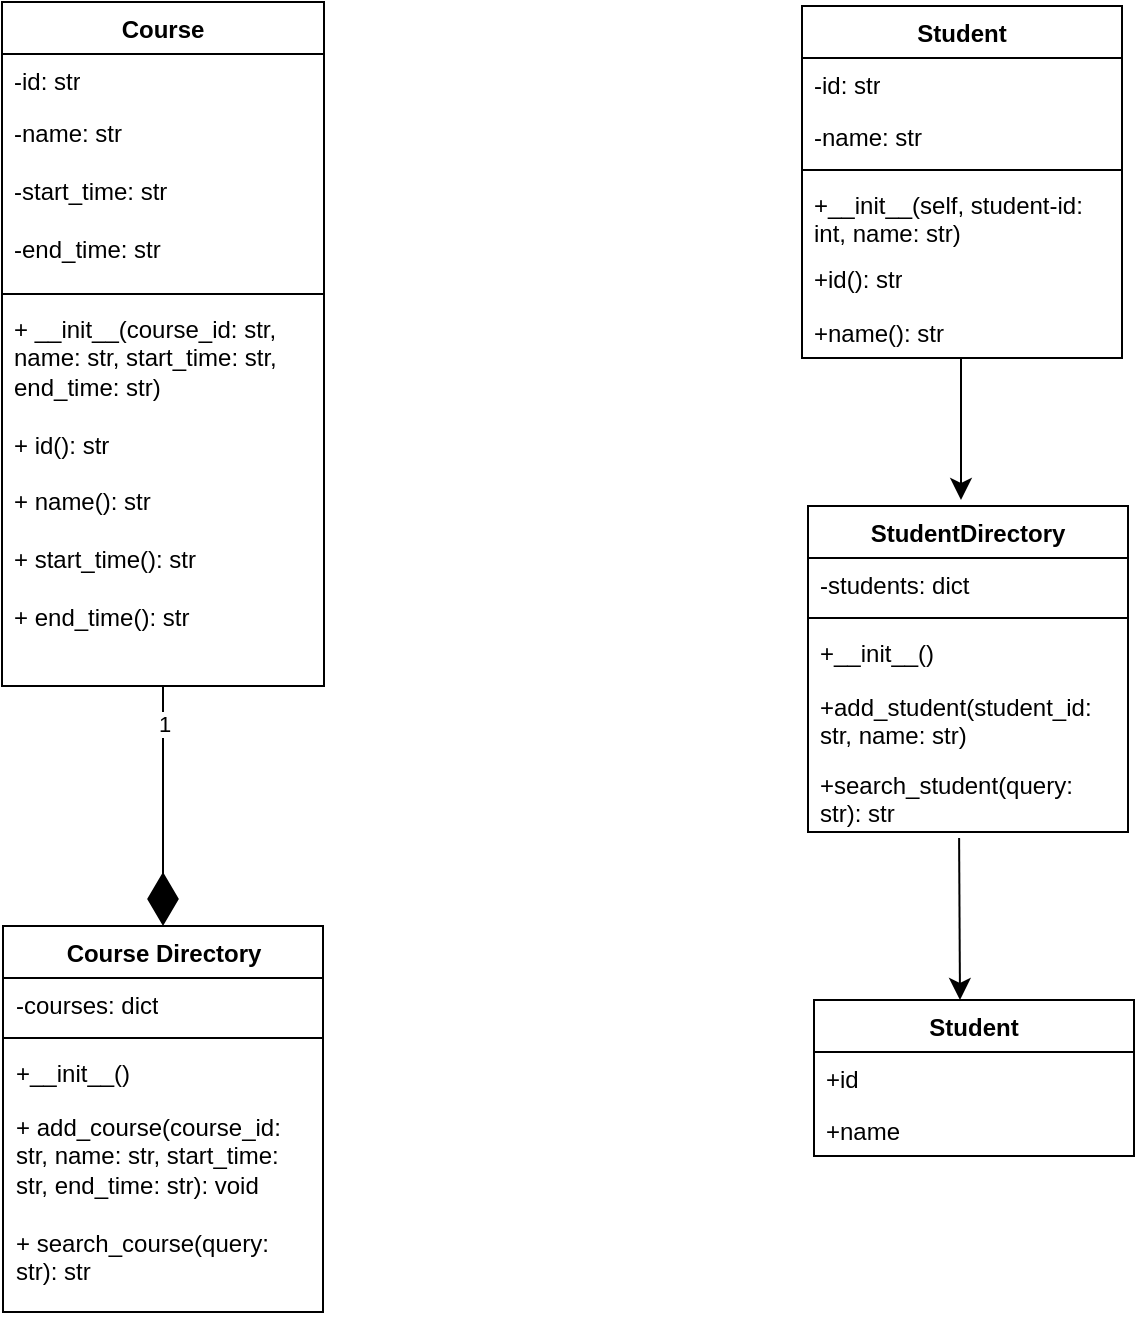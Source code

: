<mxfile version="24.2.3" type="device">
  <diagram name="Page-1" id="ny3H0qC4jmtav3zFIihQ">
    <mxGraphModel dx="1173" dy="390" grid="0" gridSize="10" guides="1" tooltips="1" connect="1" arrows="1" fold="1" page="0" pageScale="1" pageWidth="850" pageHeight="1100" math="0" shadow="0">
      <root>
        <mxCell id="0" />
        <mxCell id="1" parent="0" />
        <mxCell id="k-ubF6k-BrLq1FWA_Osc-2" value="Student" style="swimlane;fontStyle=1;align=center;verticalAlign=top;childLayout=stackLayout;horizontal=1;startSize=26;horizontalStack=0;resizeParent=1;resizeParentMax=0;resizeLast=0;collapsible=1;marginBottom=0;whiteSpace=wrap;html=1;" parent="1" vertex="1">
          <mxGeometry x="-30" y="170" width="160" height="176" as="geometry" />
        </mxCell>
        <mxCell id="k-ubF6k-BrLq1FWA_Osc-3" value="-id: str&lt;div&gt;&lt;br&gt;&lt;/div&gt;" style="text;strokeColor=none;fillColor=none;align=left;verticalAlign=top;spacingLeft=4;spacingRight=4;overflow=hidden;rotatable=0;points=[[0,0.5],[1,0.5]];portConstraint=eastwest;whiteSpace=wrap;html=1;" parent="k-ubF6k-BrLq1FWA_Osc-2" vertex="1">
          <mxGeometry y="26" width="160" height="26" as="geometry" />
        </mxCell>
        <mxCell id="k-ubF6k-BrLq1FWA_Osc-6" value="-name: str" style="text;strokeColor=none;fillColor=none;align=left;verticalAlign=top;spacingLeft=4;spacingRight=4;overflow=hidden;rotatable=0;points=[[0,0.5],[1,0.5]];portConstraint=eastwest;whiteSpace=wrap;html=1;" parent="k-ubF6k-BrLq1FWA_Osc-2" vertex="1">
          <mxGeometry y="52" width="160" height="26" as="geometry" />
        </mxCell>
        <mxCell id="k-ubF6k-BrLq1FWA_Osc-4" value="" style="line;strokeWidth=1;fillColor=none;align=left;verticalAlign=middle;spacingTop=-1;spacingLeft=3;spacingRight=3;rotatable=0;labelPosition=right;points=[];portConstraint=eastwest;strokeColor=inherit;" parent="k-ubF6k-BrLq1FWA_Osc-2" vertex="1">
          <mxGeometry y="78" width="160" height="8" as="geometry" />
        </mxCell>
        <mxCell id="k-ubF6k-BrLq1FWA_Osc-7" value="+__init__(self, student-id: int, name: str)" style="text;strokeColor=none;fillColor=none;align=left;verticalAlign=top;spacingLeft=4;spacingRight=4;overflow=hidden;rotatable=0;points=[[0,0.5],[1,0.5]];portConstraint=eastwest;whiteSpace=wrap;html=1;" parent="k-ubF6k-BrLq1FWA_Osc-2" vertex="1">
          <mxGeometry y="86" width="160" height="37" as="geometry" />
        </mxCell>
        <mxCell id="k-ubF6k-BrLq1FWA_Osc-9" value="+id(): str" style="text;strokeColor=none;fillColor=none;align=left;verticalAlign=top;spacingLeft=4;spacingRight=4;overflow=hidden;rotatable=0;points=[[0,0.5],[1,0.5]];portConstraint=eastwest;whiteSpace=wrap;html=1;" parent="k-ubF6k-BrLq1FWA_Osc-2" vertex="1">
          <mxGeometry y="123" width="160" height="27" as="geometry" />
        </mxCell>
        <mxCell id="k-ubF6k-BrLq1FWA_Osc-8" value="+name(): str" style="text;strokeColor=none;fillColor=none;align=left;verticalAlign=top;spacingLeft=4;spacingRight=4;overflow=hidden;rotatable=0;points=[[0,0.5],[1,0.5]];portConstraint=eastwest;whiteSpace=wrap;html=1;" parent="k-ubF6k-BrLq1FWA_Osc-2" vertex="1">
          <mxGeometry y="150" width="160" height="26" as="geometry" />
        </mxCell>
        <mxCell id="k-ubF6k-BrLq1FWA_Osc-11" style="edgeStyle=none;curved=1;rounded=0;orthogonalLoop=1;jettySize=auto;html=1;fontSize=12;startSize=8;endSize=8;" parent="1" edge="1">
          <mxGeometry relative="1" as="geometry">
            <mxPoint x="49.5" y="417" as="targetPoint" />
            <mxPoint x="49.5" y="346" as="sourcePoint" />
          </mxGeometry>
        </mxCell>
        <mxCell id="k-ubF6k-BrLq1FWA_Osc-16" value="StudentDirectory" style="swimlane;fontStyle=1;align=center;verticalAlign=top;childLayout=stackLayout;horizontal=1;startSize=26;horizontalStack=0;resizeParent=1;resizeParentMax=0;resizeLast=0;collapsible=1;marginBottom=0;whiteSpace=wrap;html=1;" parent="1" vertex="1">
          <mxGeometry x="-27" y="420" width="160" height="163" as="geometry" />
        </mxCell>
        <mxCell id="k-ubF6k-BrLq1FWA_Osc-17" value="&lt;div&gt;-students: dict&lt;/div&gt;" style="text;strokeColor=none;fillColor=none;align=left;verticalAlign=top;spacingLeft=4;spacingRight=4;overflow=hidden;rotatable=0;points=[[0,0.5],[1,0.5]];portConstraint=eastwest;whiteSpace=wrap;html=1;" parent="k-ubF6k-BrLq1FWA_Osc-16" vertex="1">
          <mxGeometry y="26" width="160" height="26" as="geometry" />
        </mxCell>
        <mxCell id="k-ubF6k-BrLq1FWA_Osc-19" value="" style="line;strokeWidth=1;fillColor=none;align=left;verticalAlign=middle;spacingTop=-1;spacingLeft=3;spacingRight=3;rotatable=0;labelPosition=right;points=[];portConstraint=eastwest;strokeColor=inherit;" parent="k-ubF6k-BrLq1FWA_Osc-16" vertex="1">
          <mxGeometry y="52" width="160" height="8" as="geometry" />
        </mxCell>
        <mxCell id="k-ubF6k-BrLq1FWA_Osc-20" value="+__init__()" style="text;strokeColor=none;fillColor=none;align=left;verticalAlign=top;spacingLeft=4;spacingRight=4;overflow=hidden;rotatable=0;points=[[0,0.5],[1,0.5]];portConstraint=eastwest;whiteSpace=wrap;html=1;" parent="k-ubF6k-BrLq1FWA_Osc-16" vertex="1">
          <mxGeometry y="60" width="160" height="27" as="geometry" />
        </mxCell>
        <mxCell id="k-ubF6k-BrLq1FWA_Osc-21" value="+add_student(student_id: str, name: str)" style="text;strokeColor=none;fillColor=none;align=left;verticalAlign=top;spacingLeft=4;spacingRight=4;overflow=hidden;rotatable=0;points=[[0,0.5],[1,0.5]];portConstraint=eastwest;whiteSpace=wrap;html=1;" parent="k-ubF6k-BrLq1FWA_Osc-16" vertex="1">
          <mxGeometry y="87" width="160" height="39" as="geometry" />
        </mxCell>
        <mxCell id="k-ubF6k-BrLq1FWA_Osc-22" value="+search_student(query: str): str" style="text;strokeColor=none;fillColor=none;align=left;verticalAlign=top;spacingLeft=4;spacingRight=4;overflow=hidden;rotatable=0;points=[[0,0.5],[1,0.5]];portConstraint=eastwest;whiteSpace=wrap;html=1;" parent="k-ubF6k-BrLq1FWA_Osc-16" vertex="1">
          <mxGeometry y="126" width="160" height="37" as="geometry" />
        </mxCell>
        <mxCell id="k-ubF6k-BrLq1FWA_Osc-24" style="edgeStyle=none;curved=1;rounded=0;orthogonalLoop=1;jettySize=auto;html=1;fontSize=12;startSize=8;endSize=8;" parent="1" edge="1">
          <mxGeometry relative="1" as="geometry">
            <mxPoint x="49" y="667" as="targetPoint" />
            <mxPoint x="48.546" y="586" as="sourcePoint" />
          </mxGeometry>
        </mxCell>
        <mxCell id="k-ubF6k-BrLq1FWA_Osc-25" value="Student" style="swimlane;fontStyle=1;align=center;verticalAlign=top;childLayout=stackLayout;horizontal=1;startSize=26;horizontalStack=0;resizeParent=1;resizeParentMax=0;resizeLast=0;collapsible=1;marginBottom=0;whiteSpace=wrap;html=1;" parent="1" vertex="1">
          <mxGeometry x="-24" y="667" width="160" height="78" as="geometry" />
        </mxCell>
        <mxCell id="k-ubF6k-BrLq1FWA_Osc-28" value="+id&lt;div&gt;&lt;br&gt;&lt;/div&gt;" style="text;strokeColor=none;fillColor=none;align=left;verticalAlign=top;spacingLeft=4;spacingRight=4;overflow=hidden;rotatable=0;points=[[0,0.5],[1,0.5]];portConstraint=eastwest;whiteSpace=wrap;html=1;" parent="k-ubF6k-BrLq1FWA_Osc-25" vertex="1">
          <mxGeometry y="26" width="160" height="26" as="geometry" />
        </mxCell>
        <mxCell id="k-ubF6k-BrLq1FWA_Osc-29" value="&lt;div&gt;+name&lt;/div&gt;" style="text;strokeColor=none;fillColor=none;align=left;verticalAlign=top;spacingLeft=4;spacingRight=4;overflow=hidden;rotatable=0;points=[[0,0.5],[1,0.5]];portConstraint=eastwest;whiteSpace=wrap;html=1;" parent="k-ubF6k-BrLq1FWA_Osc-25" vertex="1">
          <mxGeometry y="52" width="160" height="26" as="geometry" />
        </mxCell>
        <mxCell id="PIT0peuxg-XdD7rZxO7o-6" value="Course" style="swimlane;fontStyle=1;align=center;verticalAlign=top;childLayout=stackLayout;horizontal=1;startSize=26;horizontalStack=0;resizeParent=1;resizeParentMax=0;resizeLast=0;collapsible=1;marginBottom=0;whiteSpace=wrap;html=1;" vertex="1" parent="1">
          <mxGeometry x="-430" y="168" width="161" height="342" as="geometry" />
        </mxCell>
        <mxCell id="PIT0peuxg-XdD7rZxO7o-7" value="-id: str&lt;div&gt;&lt;br&gt;&lt;/div&gt;" style="text;strokeColor=none;fillColor=none;align=left;verticalAlign=top;spacingLeft=4;spacingRight=4;overflow=hidden;rotatable=0;points=[[0,0.5],[1,0.5]];portConstraint=eastwest;whiteSpace=wrap;html=1;" vertex="1" parent="PIT0peuxg-XdD7rZxO7o-6">
          <mxGeometry y="26" width="161" height="26" as="geometry" />
        </mxCell>
        <mxCell id="PIT0peuxg-XdD7rZxO7o-8" value="-name: str&lt;div&gt;&lt;br&gt;&lt;/div&gt;&lt;div&gt;-start_time: str&lt;/div&gt;&lt;div&gt;&lt;br&gt;&lt;/div&gt;&lt;div&gt;-end_time: str&lt;/div&gt;" style="text;strokeColor=none;fillColor=none;align=left;verticalAlign=top;spacingLeft=4;spacingRight=4;overflow=hidden;rotatable=0;points=[[0,0.5],[1,0.5]];portConstraint=eastwest;whiteSpace=wrap;html=1;" vertex="1" parent="PIT0peuxg-XdD7rZxO7o-6">
          <mxGeometry y="52" width="161" height="90" as="geometry" />
        </mxCell>
        <mxCell id="PIT0peuxg-XdD7rZxO7o-9" value="" style="line;strokeWidth=1;fillColor=none;align=left;verticalAlign=middle;spacingTop=-1;spacingLeft=3;spacingRight=3;rotatable=0;labelPosition=right;points=[];portConstraint=eastwest;strokeColor=inherit;" vertex="1" parent="PIT0peuxg-XdD7rZxO7o-6">
          <mxGeometry y="142" width="161" height="8" as="geometry" />
        </mxCell>
        <mxCell id="PIT0peuxg-XdD7rZxO7o-11" value="&lt;div&gt;+ __init__(course_id: str, name: str, start_time: str, end_time: str)&lt;/div&gt;&lt;div&gt;&lt;br&gt;&lt;/div&gt;&lt;div&gt;+ id(): str&lt;/div&gt;&lt;div&gt;&lt;span style=&quot;background-color: initial;&quot;&gt;&lt;br&gt;&lt;/span&gt;&lt;/div&gt;&lt;div&gt;&lt;span style=&quot;background-color: initial;&quot;&gt;+ name(): str&lt;/span&gt;&lt;/div&gt;&lt;div&gt;&lt;span style=&quot;background-color: initial;&quot;&gt;&lt;br&gt;&lt;/span&gt;&lt;/div&gt;&lt;div&gt;+ start_time(): str&lt;/div&gt;&lt;div&gt;&lt;br&gt;&lt;/div&gt;&lt;div&gt;+ end_time(): str&lt;/div&gt;" style="text;strokeColor=none;fillColor=none;align=left;verticalAlign=top;spacingLeft=4;spacingRight=4;overflow=hidden;rotatable=0;points=[[0,0.5],[1,0.5]];portConstraint=eastwest;whiteSpace=wrap;html=1;" vertex="1" parent="PIT0peuxg-XdD7rZxO7o-6">
          <mxGeometry y="150" width="161" height="192" as="geometry" />
        </mxCell>
        <mxCell id="PIT0peuxg-XdD7rZxO7o-14" value="Course Directory" style="swimlane;fontStyle=1;align=center;verticalAlign=top;childLayout=stackLayout;horizontal=1;startSize=26;horizontalStack=0;resizeParent=1;resizeParentMax=0;resizeLast=0;collapsible=1;marginBottom=0;whiteSpace=wrap;html=1;" vertex="1" parent="1">
          <mxGeometry x="-429.5" y="630" width="160" height="193" as="geometry" />
        </mxCell>
        <mxCell id="PIT0peuxg-XdD7rZxO7o-15" value="&lt;div&gt;-courses: dict&lt;/div&gt;" style="text;strokeColor=none;fillColor=none;align=left;verticalAlign=top;spacingLeft=4;spacingRight=4;overflow=hidden;rotatable=0;points=[[0,0.5],[1,0.5]];portConstraint=eastwest;whiteSpace=wrap;html=1;" vertex="1" parent="PIT0peuxg-XdD7rZxO7o-14">
          <mxGeometry y="26" width="160" height="26" as="geometry" />
        </mxCell>
        <mxCell id="PIT0peuxg-XdD7rZxO7o-16" value="" style="line;strokeWidth=1;fillColor=none;align=left;verticalAlign=middle;spacingTop=-1;spacingLeft=3;spacingRight=3;rotatable=0;labelPosition=right;points=[];portConstraint=eastwest;strokeColor=inherit;" vertex="1" parent="PIT0peuxg-XdD7rZxO7o-14">
          <mxGeometry y="52" width="160" height="8" as="geometry" />
        </mxCell>
        <mxCell id="PIT0peuxg-XdD7rZxO7o-17" value="+__init__()" style="text;strokeColor=none;fillColor=none;align=left;verticalAlign=top;spacingLeft=4;spacingRight=4;overflow=hidden;rotatable=0;points=[[0,0.5],[1,0.5]];portConstraint=eastwest;whiteSpace=wrap;html=1;" vertex="1" parent="PIT0peuxg-XdD7rZxO7o-14">
          <mxGeometry y="60" width="160" height="27" as="geometry" />
        </mxCell>
        <mxCell id="PIT0peuxg-XdD7rZxO7o-18" value="&lt;div&gt;+ add_course(course_id: str, name: str, start_time: str, end_time: str): void&lt;/div&gt;&lt;div&gt;&lt;br&gt;&lt;/div&gt;&lt;div&gt;+ search_course(query: str): str&lt;/div&gt;" style="text;strokeColor=none;fillColor=none;align=left;verticalAlign=top;spacingLeft=4;spacingRight=4;overflow=hidden;rotatable=0;points=[[0,0.5],[1,0.5]];portConstraint=eastwest;whiteSpace=wrap;html=1;" vertex="1" parent="PIT0peuxg-XdD7rZxO7o-14">
          <mxGeometry y="87" width="160" height="106" as="geometry" />
        </mxCell>
        <mxCell id="PIT0peuxg-XdD7rZxO7o-20" value="1" style="endArrow=diamondThin;endFill=1;endSize=24;html=1;rounded=0;entryX=0.5;entryY=0;entryDx=0;entryDy=0;" edge="1" parent="1" source="PIT0peuxg-XdD7rZxO7o-11" target="PIT0peuxg-XdD7rZxO7o-14">
          <mxGeometry x="-0.683" width="160" relative="1" as="geometry">
            <mxPoint x="-502" y="552" as="sourcePoint" />
            <mxPoint x="-342" y="552" as="targetPoint" />
            <mxPoint as="offset" />
          </mxGeometry>
        </mxCell>
      </root>
    </mxGraphModel>
  </diagram>
</mxfile>

